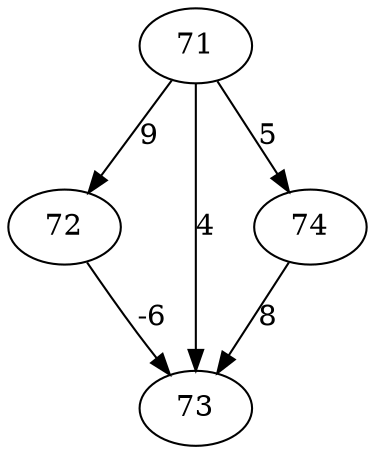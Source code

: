 digraph graph5 {
  71;
  72;
  73;
  74;
  71 -> 72 [label= 9];
  71 -> 73 [label= 4];
  72 -> 73 [label= -6];
  71 -> 74 [label= 5];
  74 -> 73 [label= 8];
}
